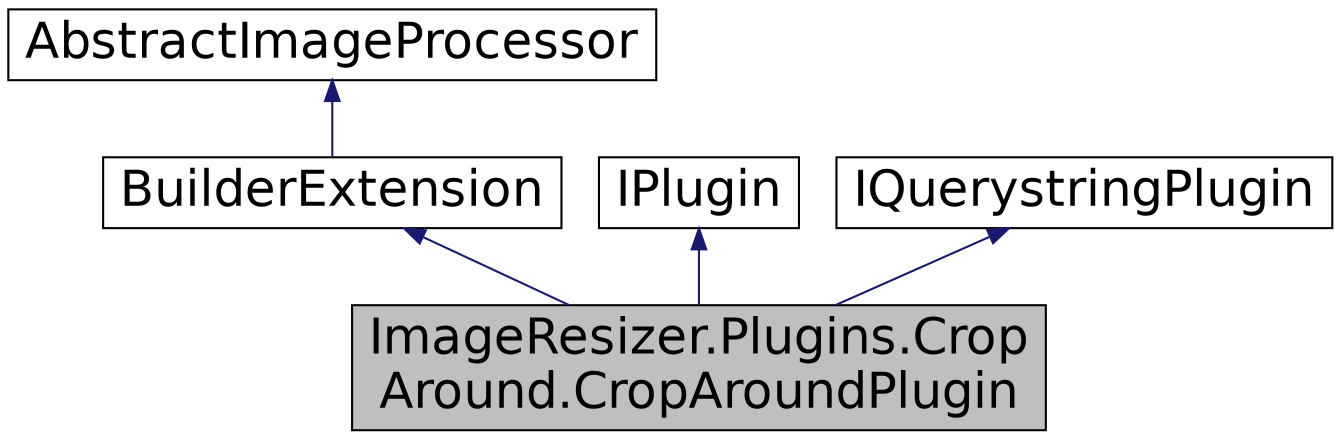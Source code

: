 digraph "ImageResizer.Plugins.CropAround.CropAroundPlugin"
{
  edge [fontname="Helvetica",fontsize="24",labelfontname="Helvetica",labelfontsize="24"];
  node [fontname="Helvetica",fontsize="24",shape=record];
  Node1 [label="ImageResizer.Plugins.Crop\lAround.CropAroundPlugin",height=0.2,width=0.4,color="black", fillcolor="grey75", style="filled" fontcolor="black"];
  Node2 -> Node1 [dir="back",color="midnightblue",fontsize="24",style="solid",fontname="Helvetica"];
  Node2 [label="BuilderExtension",height=0.2,width=0.4,color="black", fillcolor="white", style="filled",URL="$class_image_resizer_1_1_resizing_1_1_builder_extension.html",tooltip="Provides a useable base class that can be used to modify the behavior of ImageBuilder. When registered with an ImageBuilder instance, the ImageBuilder will call the corresponding methods on the extension prior to executing its own methods. "];
  Node3 -> Node2 [dir="back",color="midnightblue",fontsize="24",style="solid",fontname="Helvetica"];
  Node3 [label="AbstractImageProcessor",height=0.2,width=0.4,color="black", fillcolor="white", style="filled",URL="$class_image_resizer_1_1_resizing_1_1_abstract_image_processor.html",tooltip="Not for external use. Inherit from BuilderExtension instead. Dual-purpose base class for both ImageBu..."];
  Node4 -> Node1 [dir="back",color="midnightblue",fontsize="24",style="solid",fontname="Helvetica"];
  Node4 [label="IPlugin",height=0.2,width=0.4,color="black", fillcolor="white", style="filled",URL="$interface_image_resizer_1_1_plugins_1_1_i_plugin.html",tooltip="All plugins must implement this. Enables web.config addition and removal. "];
  Node5 -> Node1 [dir="back",color="midnightblue",fontsize="24",style="solid",fontname="Helvetica"];
  Node5 [label="IQuerystringPlugin",height=0.2,width=0.4,color="black", fillcolor="white", style="filled",URL="$interface_image_resizer_1_1_plugins_1_1_i_querystring_plugin.html",tooltip="For plugins that access the query string (important!) "];
}
